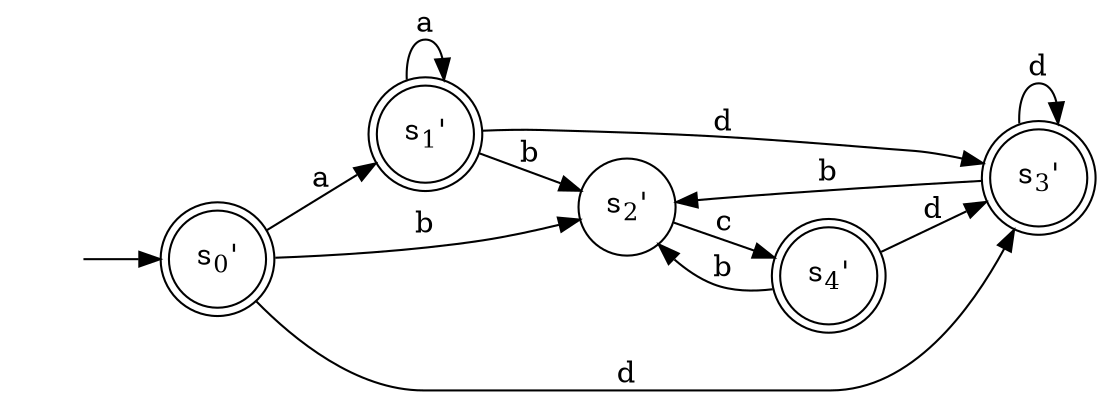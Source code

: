 digraph {
	graph [rankdir=LR]
	node [shape=circle]
	s [style=invisible]
	s0 [label=<s<sub>0</sub>'>, peripheries=2]
	s1 [label=<s<sub>1</sub>'>, peripheries=2]
	s2 [label=<s<sub>2</sub>'>]
	s3 [label=<s<sub>3</sub>'>, peripheries=2]
	s4 [label=<s<sub>4</sub>'>, peripheries=2]
	s -> s0
	s0 -> s1 [label=a]
	s0 -> s2 [label=b]
	s0 -> s3 [label=d]
	s1 -> s1 [label=a]
	s1 -> s2 [label=b]
	s1 -> s3 [label=d]
	s2 -> s4 [label=c]
	s3 -> s2 [label=b]
	s3 -> s3 [label=d]
	s4 -> s2 [label=b]
	s4 -> s3 [label=d]
}
